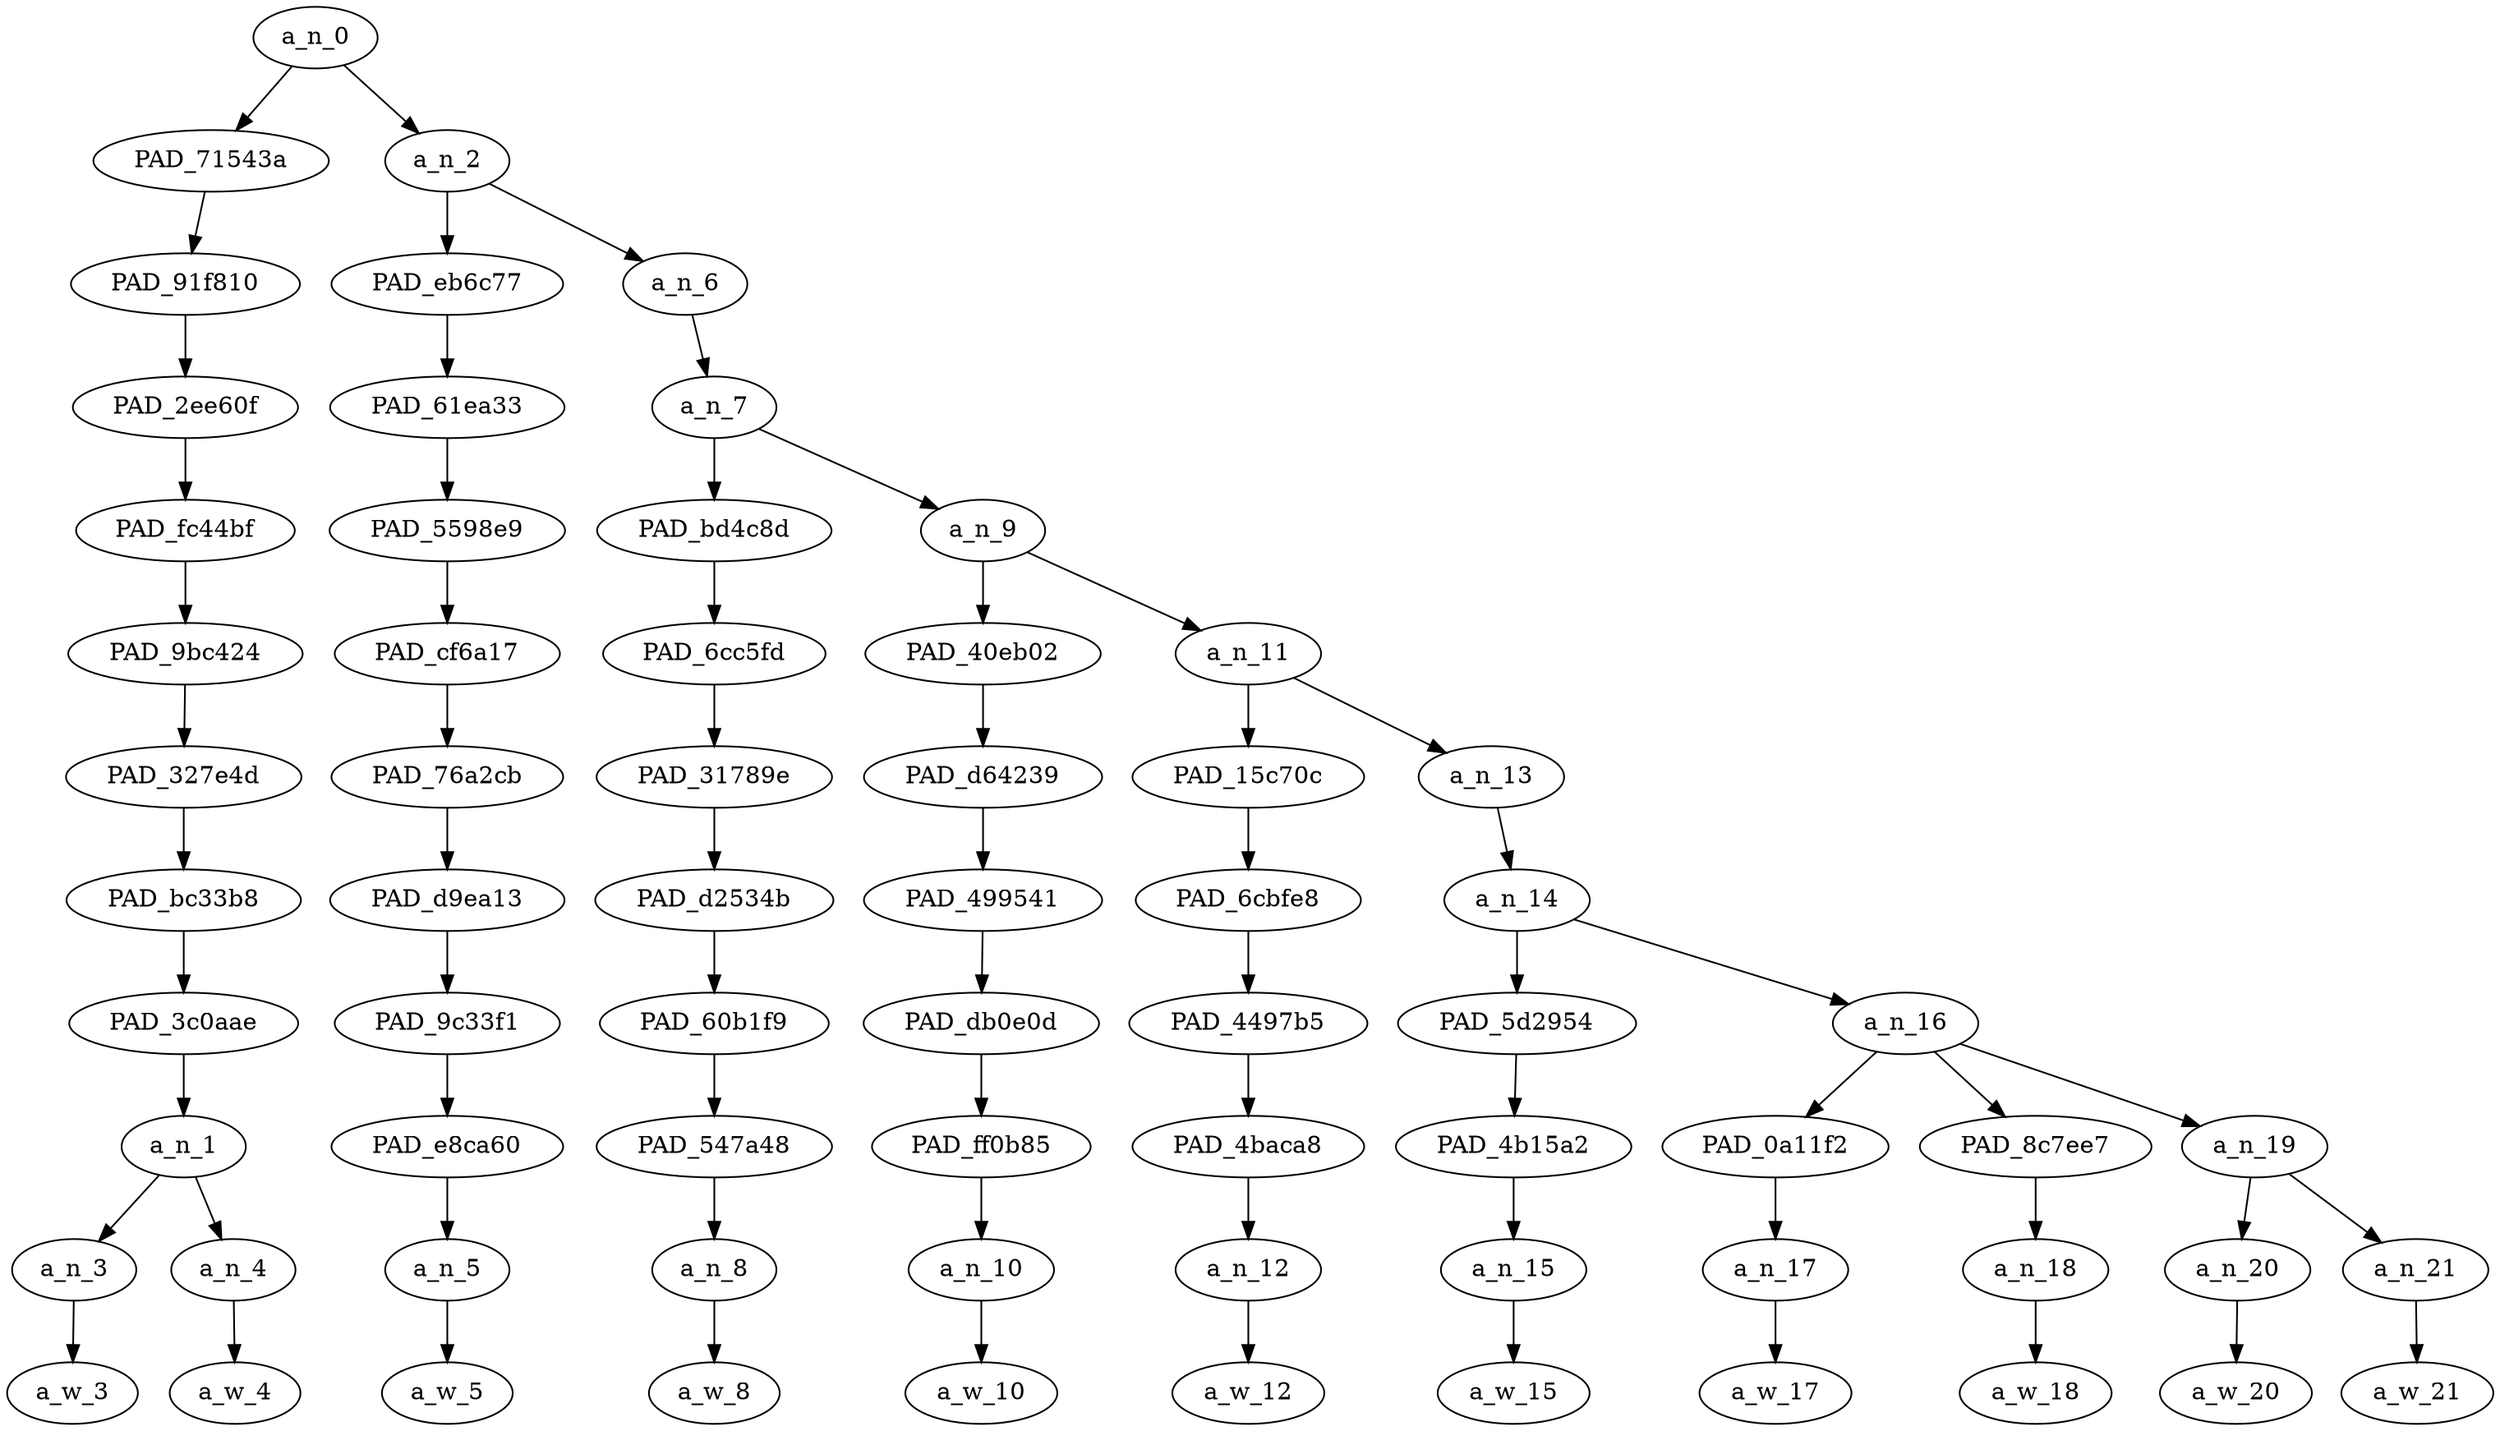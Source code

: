 strict digraph "" {
	a_n_0	[div_dir=1,
		index=0,
		level=11,
		pos="1.7526041666666665,11!",
		text_span="[0, 1, 2, 3, 4, 5, 6, 7, 8, 9, 10]",
		value=1.00000000];
	PAD_71543a	[div_dir=1,
		index=0,
		level=10,
		pos="0.5,10!",
		text_span="[0, 1]",
		value=0.49269486];
	a_n_0 -> PAD_71543a;
	a_n_2	[div_dir=-1,
		index=1,
		level=10,
		pos="3.005208333333333,10!",
		text_span="[2, 3, 4, 5, 6, 7, 8, 9, 10]",
		value=0.50589607];
	a_n_0 -> a_n_2;
	PAD_91f810	[div_dir=1,
		index=0,
		level=9,
		pos="0.5,9!",
		text_span="[0, 1]",
		value=0.49269486];
	PAD_71543a -> PAD_91f810;
	PAD_2ee60f	[div_dir=1,
		index=0,
		level=8,
		pos="0.5,8!",
		text_span="[0, 1]",
		value=0.49269486];
	PAD_91f810 -> PAD_2ee60f;
	PAD_fc44bf	[div_dir=1,
		index=0,
		level=7,
		pos="0.5,7!",
		text_span="[0, 1]",
		value=0.49269486];
	PAD_2ee60f -> PAD_fc44bf;
	PAD_9bc424	[div_dir=1,
		index=0,
		level=6,
		pos="0.5,6!",
		text_span="[0, 1]",
		value=0.49269486];
	PAD_fc44bf -> PAD_9bc424;
	PAD_327e4d	[div_dir=1,
		index=0,
		level=5,
		pos="0.5,5!",
		text_span="[0, 1]",
		value=0.49269486];
	PAD_9bc424 -> PAD_327e4d;
	PAD_bc33b8	[div_dir=1,
		index=0,
		level=4,
		pos="0.5,4!",
		text_span="[0, 1]",
		value=0.49269486];
	PAD_327e4d -> PAD_bc33b8;
	PAD_3c0aae	[div_dir=1,
		index=0,
		level=3,
		pos="0.5,3!",
		text_span="[0, 1]",
		value=0.49269486];
	PAD_bc33b8 -> PAD_3c0aae;
	a_n_1	[div_dir=1,
		index=0,
		level=2,
		pos="0.5,2!",
		text_span="[0, 1]",
		value=0.49269486];
	PAD_3c0aae -> a_n_1;
	a_n_3	[div_dir=1,
		index=0,
		level=1,
		pos="0.0,1!",
		text_span="[0]",
		value=0.13402198];
	a_n_1 -> a_n_3;
	a_n_4	[div_dir=1,
		index=1,
		level=1,
		pos="1.0,1!",
		text_span="[1]",
		value=0.35595690];
	a_n_1 -> a_n_4;
	a_w_3	[div_dir=0,
		index=0,
		level=0,
		pos="0,0!",
		text_span="[0]",
		value=dumb];
	a_n_3 -> a_w_3;
	a_w_4	[div_dir=0,
		index=1,
		level=0,
		pos="1,0!",
		text_span="[1]",
		value=shitskin];
	a_n_4 -> a_w_4;
	PAD_eb6c77	[div_dir=1,
		index=1,
		level=9,
		pos="2.0,9!",
		text_span="[2]",
		value=0.09020377];
	a_n_2 -> PAD_eb6c77;
	a_n_6	[div_dir=-1,
		index=2,
		level=9,
		pos="4.010416666666666,9!",
		text_span="[3, 4, 5, 6, 7, 8, 9, 10]",
		value=0.41568094];
	a_n_2 -> a_n_6;
	PAD_61ea33	[div_dir=1,
		index=1,
		level=8,
		pos="2.0,8!",
		text_span="[2]",
		value=0.09020377];
	PAD_eb6c77 -> PAD_61ea33;
	PAD_5598e9	[div_dir=1,
		index=1,
		level=7,
		pos="2.0,7!",
		text_span="[2]",
		value=0.09020377];
	PAD_61ea33 -> PAD_5598e9;
	PAD_cf6a17	[div_dir=1,
		index=1,
		level=6,
		pos="2.0,6!",
		text_span="[2]",
		value=0.09020377];
	PAD_5598e9 -> PAD_cf6a17;
	PAD_76a2cb	[div_dir=1,
		index=1,
		level=5,
		pos="2.0,5!",
		text_span="[2]",
		value=0.09020377];
	PAD_cf6a17 -> PAD_76a2cb;
	PAD_d9ea13	[div_dir=1,
		index=1,
		level=4,
		pos="2.0,4!",
		text_span="[2]",
		value=0.09020377];
	PAD_76a2cb -> PAD_d9ea13;
	PAD_9c33f1	[div_dir=1,
		index=1,
		level=3,
		pos="2.0,3!",
		text_span="[2]",
		value=0.09020377];
	PAD_d9ea13 -> PAD_9c33f1;
	PAD_e8ca60	[div_dir=1,
		index=1,
		level=2,
		pos="2.0,2!",
		text_span="[2]",
		value=0.09020377];
	PAD_9c33f1 -> PAD_e8ca60;
	a_n_5	[div_dir=1,
		index=2,
		level=1,
		pos="2.0,1!",
		text_span="[2]",
		value=0.09020377];
	PAD_e8ca60 -> a_n_5;
	a_w_5	[div_dir=0,
		index=2,
		level=0,
		pos="2,0!",
		text_span="[2]",
		value=prefers];
	a_n_5 -> a_w_5;
	a_n_7	[div_dir=-1,
		index=2,
		level=8,
		pos="4.010416666666666,8!",
		text_span="[3, 4, 5, 6, 7, 8, 9, 10]",
		value=0.41552801];
	a_n_6 -> a_n_7;
	PAD_bd4c8d	[div_dir=-1,
		index=2,
		level=7,
		pos="3.0,7!",
		text_span="[3]",
		value=0.03697312];
	a_n_7 -> PAD_bd4c8d;
	a_n_9	[div_dir=-1,
		index=3,
		level=7,
		pos="5.020833333333333,7!",
		text_span="[4, 5, 6, 7, 8, 9, 10]",
		value=0.37840196];
	a_n_7 -> a_n_9;
	PAD_6cc5fd	[div_dir=-1,
		index=2,
		level=6,
		pos="3.0,6!",
		text_span="[3]",
		value=0.03697312];
	PAD_bd4c8d -> PAD_6cc5fd;
	PAD_31789e	[div_dir=-1,
		index=2,
		level=5,
		pos="3.0,5!",
		text_span="[3]",
		value=0.03697312];
	PAD_6cc5fd -> PAD_31789e;
	PAD_d2534b	[div_dir=-1,
		index=2,
		level=4,
		pos="3.0,4!",
		text_span="[3]",
		value=0.03697312];
	PAD_31789e -> PAD_d2534b;
	PAD_60b1f9	[div_dir=-1,
		index=2,
		level=3,
		pos="3.0,3!",
		text_span="[3]",
		value=0.03697312];
	PAD_d2534b -> PAD_60b1f9;
	PAD_547a48	[div_dir=-1,
		index=2,
		level=2,
		pos="3.0,2!",
		text_span="[3]",
		value=0.03697312];
	PAD_60b1f9 -> PAD_547a48;
	a_n_8	[div_dir=-1,
		index=3,
		level=1,
		pos="3.0,1!",
		text_span="[3]",
		value=0.03697312];
	PAD_547a48 -> a_n_8;
	a_w_8	[div_dir=0,
		index=3,
		level=0,
		pos="3,0!",
		text_span="[3]",
		value=to];
	a_n_8 -> a_w_8;
	PAD_40eb02	[div_dir=1,
		index=3,
		level=6,
		pos="4.0,6!",
		text_span="[4]",
		value=0.06196061];
	a_n_9 -> PAD_40eb02;
	a_n_11	[div_dir=-1,
		index=4,
		level=6,
		pos="6.041666666666666,6!",
		text_span="[5, 6, 7, 8, 9, 10]",
		value=0.31631327];
	a_n_9 -> a_n_11;
	PAD_d64239	[div_dir=1,
		index=3,
		level=5,
		pos="4.0,5!",
		text_span="[4]",
		value=0.06196061];
	PAD_40eb02 -> PAD_d64239;
	PAD_499541	[div_dir=1,
		index=3,
		level=4,
		pos="4.0,4!",
		text_span="[4]",
		value=0.06196061];
	PAD_d64239 -> PAD_499541;
	PAD_db0e0d	[div_dir=1,
		index=3,
		level=3,
		pos="4.0,3!",
		text_span="[4]",
		value=0.06196061];
	PAD_499541 -> PAD_db0e0d;
	PAD_ff0b85	[div_dir=1,
		index=3,
		level=2,
		pos="4.0,2!",
		text_span="[4]",
		value=0.06196061];
	PAD_db0e0d -> PAD_ff0b85;
	a_n_10	[div_dir=1,
		index=4,
		level=1,
		pos="4.0,1!",
		text_span="[4]",
		value=0.06196061];
	PAD_ff0b85 -> a_n_10;
	a_w_10	[div_dir=0,
		index=4,
		level=0,
		pos="4,0!",
		text_span="[4]",
		value=ignore];
	a_n_10 -> a_w_10;
	PAD_15c70c	[div_dir=-1,
		index=4,
		level=5,
		pos="5.0,5!",
		text_span="[5]",
		value=0.08290809];
	a_n_11 -> PAD_15c70c;
	a_n_13	[div_dir=-1,
		index=5,
		level=5,
		pos="7.083333333333333,5!",
		text_span="[6, 7, 8, 9, 10]",
		value=0.23324032];
	a_n_11 -> a_n_13;
	PAD_6cbfe8	[div_dir=-1,
		index=4,
		level=4,
		pos="5.0,4!",
		text_span="[5]",
		value=0.08290809];
	PAD_15c70c -> PAD_6cbfe8;
	PAD_4497b5	[div_dir=-1,
		index=4,
		level=3,
		pos="5.0,3!",
		text_span="[5]",
		value=0.08290809];
	PAD_6cbfe8 -> PAD_4497b5;
	PAD_4baca8	[div_dir=-1,
		index=4,
		level=2,
		pos="5.0,2!",
		text_span="[5]",
		value=0.08290809];
	PAD_4497b5 -> PAD_4baca8;
	a_n_12	[div_dir=-1,
		index=5,
		level=1,
		pos="5.0,1!",
		text_span="[5]",
		value=0.08290809];
	PAD_4baca8 -> a_n_12;
	a_w_12	[div_dir=0,
		index=5,
		level=0,
		pos="5,0!",
		text_span="[5]",
		value=numbers];
	a_n_12 -> a_w_12;
	a_n_14	[div_dir=-1,
		index=5,
		level=4,
		pos="7.083333333333333,4!",
		text_span="[6, 7, 8, 9, 10]",
		value=0.23318313];
	a_n_13 -> a_n_14;
	PAD_5d2954	[div_dir=1,
		index=5,
		level=3,
		pos="6.0,3!",
		text_span="[6]",
		value=0.04199480];
	a_n_14 -> PAD_5d2954;
	a_n_16	[div_dir=-1,
		index=6,
		level=3,
		pos="8.166666666666666,3!",
		text_span="[7, 8, 9, 10]",
		value=0.19113114];
	a_n_14 -> a_n_16;
	PAD_4b15a2	[div_dir=1,
		index=5,
		level=2,
		pos="6.0,2!",
		text_span="[6]",
		value=0.04199480];
	PAD_5d2954 -> PAD_4b15a2;
	a_n_15	[div_dir=1,
		index=6,
		level=1,
		pos="6.0,1!",
		text_span="[6]",
		value=0.04199480];
	PAD_4b15a2 -> a_n_15;
	a_w_15	[div_dir=0,
		index=6,
		level=0,
		pos="6,0!",
		text_span="[6]",
		value=they];
	a_n_15 -> a_w_15;
	PAD_0a11f2	[div_dir=1,
		index=6,
		level=2,
		pos="7.0,2!",
		text_span="[7]",
		value=0.03026197];
	a_n_16 -> PAD_0a11f2;
	PAD_8c7ee7	[div_dir=-1,
		index=7,
		level=2,
		pos="8.0,2!",
		text_span="[8]",
		value=0.03416336];
	a_n_16 -> PAD_8c7ee7;
	a_n_19	[div_dir=-1,
		index=8,
		level=2,
		pos="9.5,2!",
		text_span="[9, 10]",
		value=0.12658089];
	a_n_16 -> a_n_19;
	a_n_17	[div_dir=1,
		index=7,
		level=1,
		pos="7.0,1!",
		text_span="[7]",
		value=0.03026197];
	PAD_0a11f2 -> a_n_17;
	a_w_17	[div_dir=0,
		index=7,
		level=0,
		pos="7,0!",
		text_span="[7]",
		value=can];
	a_n_17 -> a_w_17;
	a_n_18	[div_dir=-1,
		index=8,
		level=1,
		pos="8.0,1!",
		text_span="[8]",
		value=0.03416336];
	PAD_8c7ee7 -> a_n_18;
	a_w_18	[div_dir=0,
		index=8,
		level=0,
		pos="8,0!",
		text_span="[8]",
		value=not];
	a_n_18 -> a_w_18;
	a_n_20	[div_dir=1,
		index=9,
		level=1,
		pos="9.0,1!",
		text_span="[9]",
		value=0.06234424];
	a_n_19 -> a_n_20;
	a_n_21	[div_dir=-1,
		index=10,
		level=1,
		pos="10.0,1!",
		text_span="[10]",
		value=0.06415623];
	a_n_19 -> a_n_21;
	a_w_20	[div_dir=0,
		index=9,
		level=0,
		pos="9,0!",
		text_span="[9]",
		value=calculate];
	a_n_20 -> a_w_20;
	a_w_21	[div_dir=0,
		index=10,
		level=0,
		pos="10,0!",
		text_span="[10]",
		value=typical];
	a_n_21 -> a_w_21;
}
